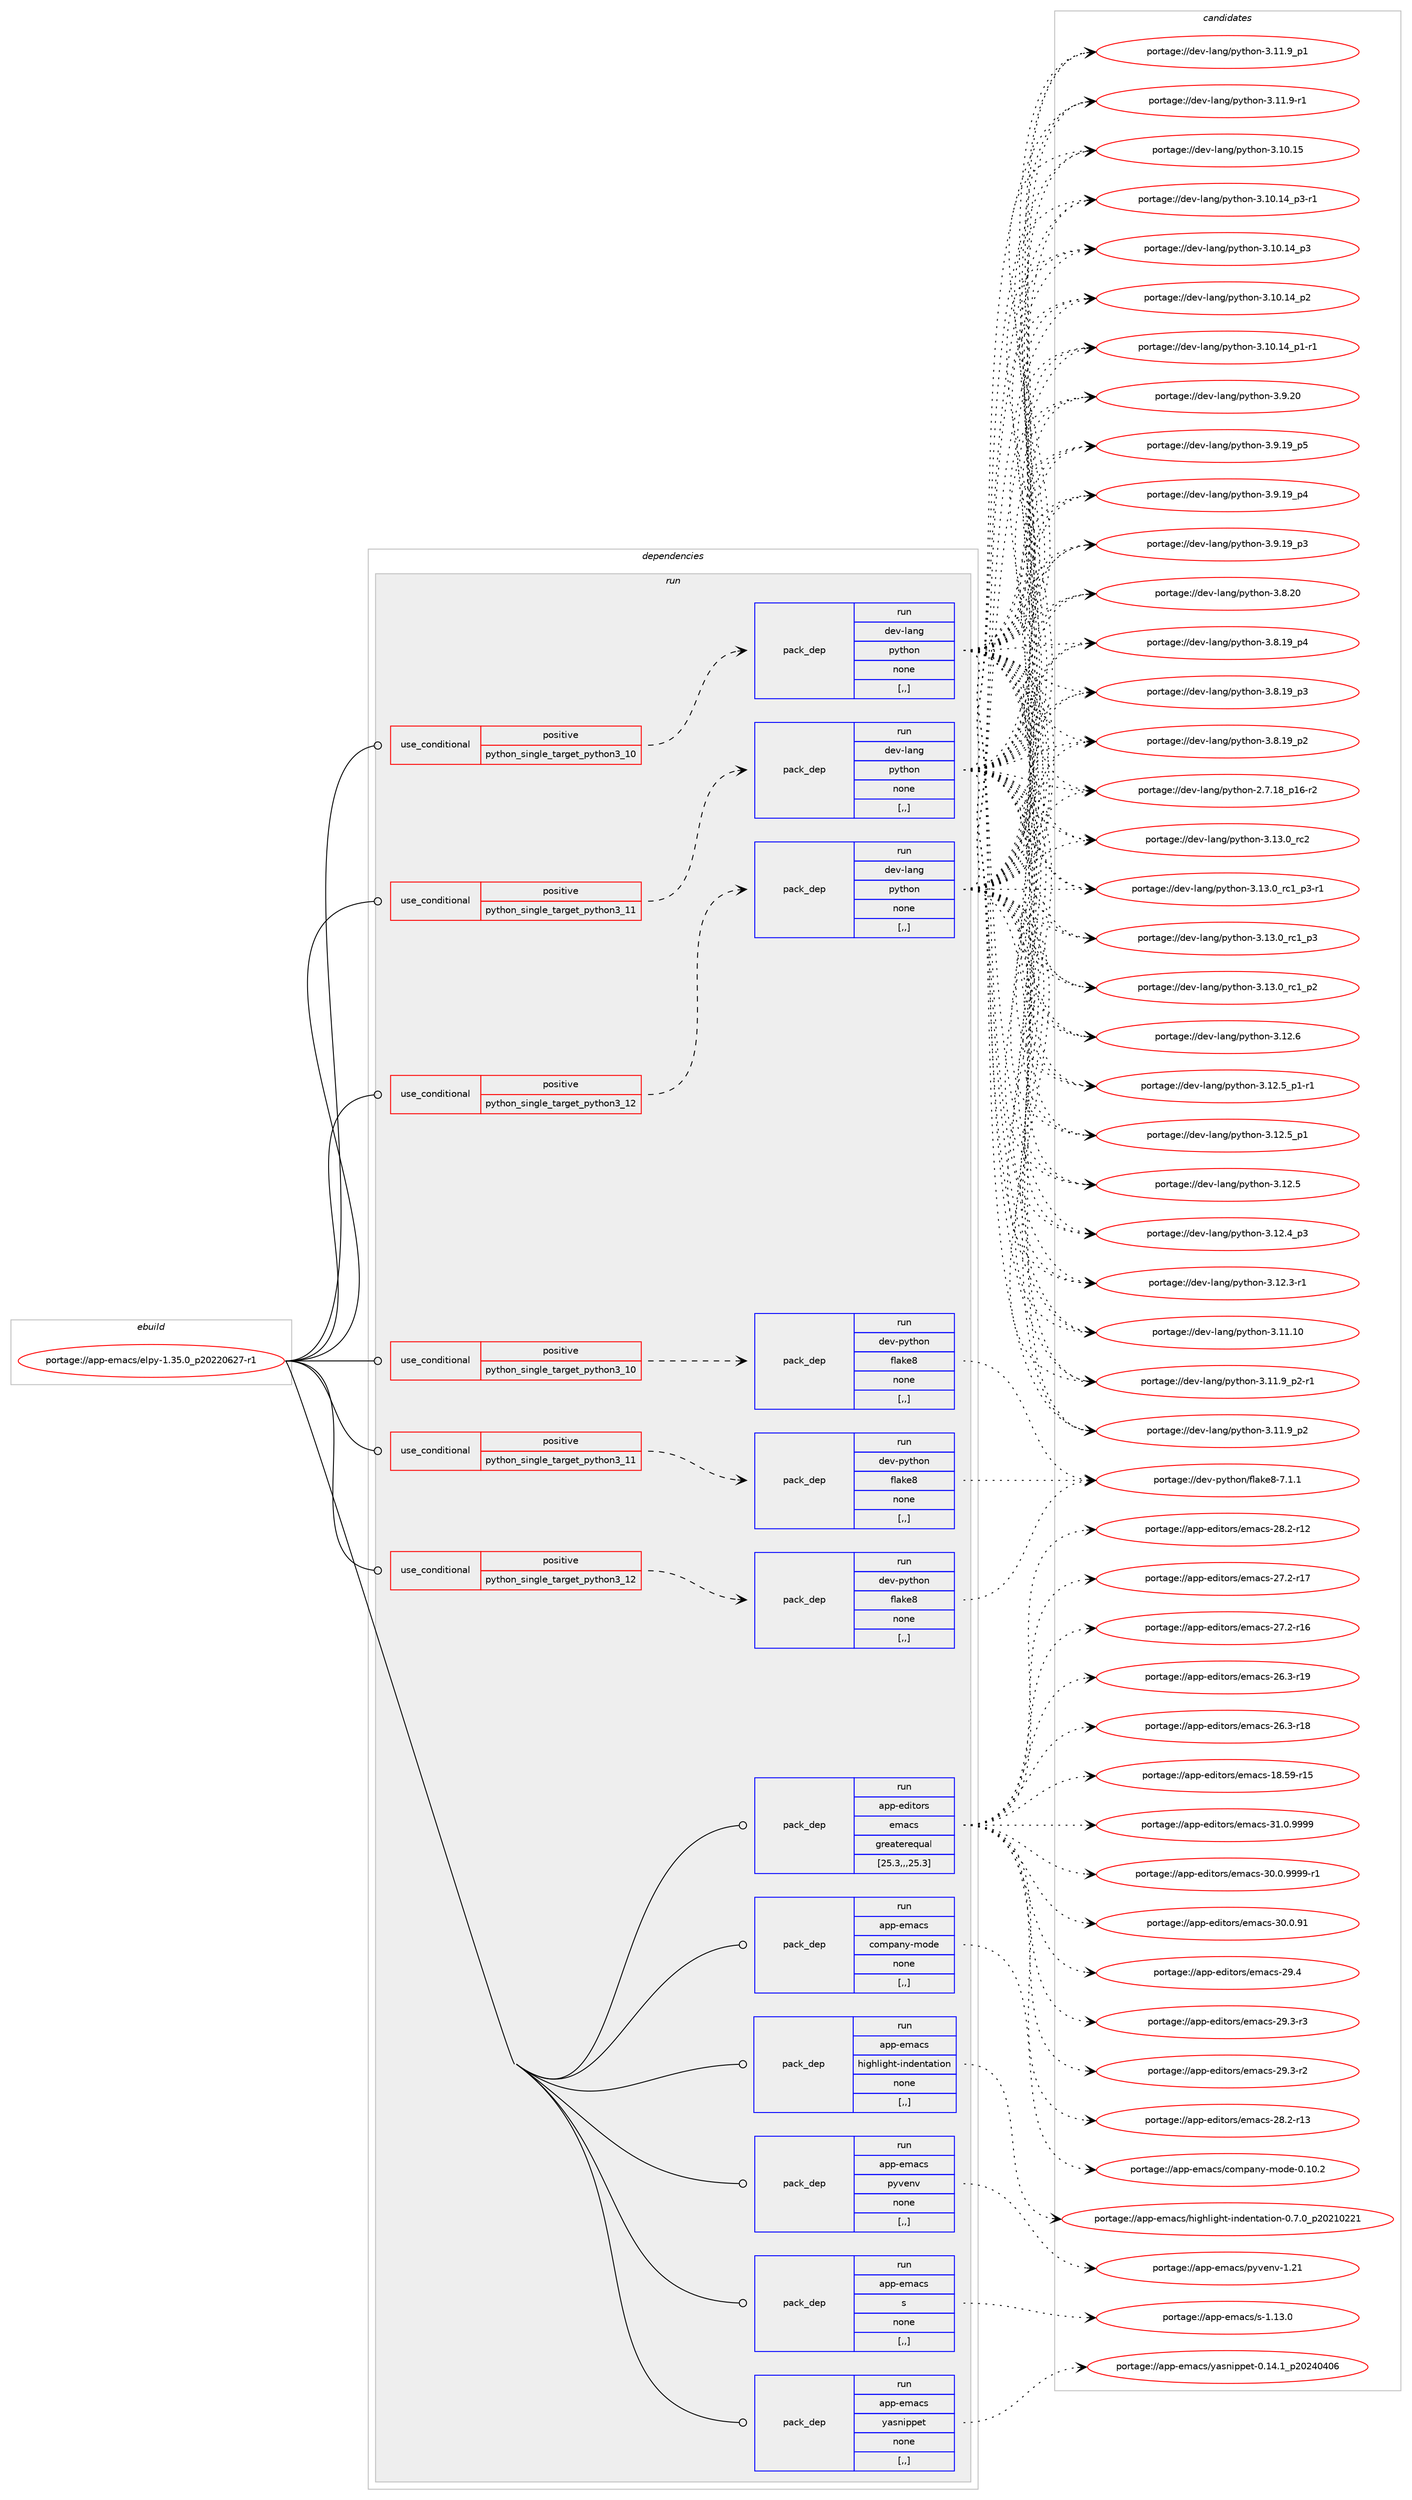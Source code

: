 digraph prolog {

# *************
# Graph options
# *************

newrank=true;
concentrate=true;
compound=true;
graph [rankdir=LR,fontname=Helvetica,fontsize=10,ranksep=1.5];#, ranksep=2.5, nodesep=0.2];
edge  [arrowhead=vee];
node  [fontname=Helvetica,fontsize=10];

# **********
# The ebuild
# **********

subgraph cluster_leftcol {
color=gray;
label=<<i>ebuild</i>>;
id [label="portage://app-emacs/elpy-1.35.0_p20220627-r1", color=red, width=4, href="../app-emacs/elpy-1.35.0_p20220627-r1.svg"];
}

# ****************
# The dependencies
# ****************

subgraph cluster_midcol {
color=gray;
label=<<i>dependencies</i>>;
subgraph cluster_compile {
fillcolor="#eeeeee";
style=filled;
label=<<i>compile</i>>;
}
subgraph cluster_compileandrun {
fillcolor="#eeeeee";
style=filled;
label=<<i>compile and run</i>>;
}
subgraph cluster_run {
fillcolor="#eeeeee";
style=filled;
label=<<i>run</i>>;
subgraph cond136080 {
dependency516355 [label=<<TABLE BORDER="0" CELLBORDER="1" CELLSPACING="0" CELLPADDING="4"><TR><TD ROWSPAN="3" CELLPADDING="10">use_conditional</TD></TR><TR><TD>positive</TD></TR><TR><TD>python_single_target_python3_10</TD></TR></TABLE>>, shape=none, color=red];
subgraph pack376525 {
dependency516356 [label=<<TABLE BORDER="0" CELLBORDER="1" CELLSPACING="0" CELLPADDING="4" WIDTH="220"><TR><TD ROWSPAN="6" CELLPADDING="30">pack_dep</TD></TR><TR><TD WIDTH="110">run</TD></TR><TR><TD>dev-lang</TD></TR><TR><TD>python</TD></TR><TR><TD>none</TD></TR><TR><TD>[,,]</TD></TR></TABLE>>, shape=none, color=blue];
}
dependency516355:e -> dependency516356:w [weight=20,style="dashed",arrowhead="vee"];
}
id:e -> dependency516355:w [weight=20,style="solid",arrowhead="odot"];
subgraph cond136081 {
dependency516357 [label=<<TABLE BORDER="0" CELLBORDER="1" CELLSPACING="0" CELLPADDING="4"><TR><TD ROWSPAN="3" CELLPADDING="10">use_conditional</TD></TR><TR><TD>positive</TD></TR><TR><TD>python_single_target_python3_10</TD></TR></TABLE>>, shape=none, color=red];
subgraph pack376526 {
dependency516358 [label=<<TABLE BORDER="0" CELLBORDER="1" CELLSPACING="0" CELLPADDING="4" WIDTH="220"><TR><TD ROWSPAN="6" CELLPADDING="30">pack_dep</TD></TR><TR><TD WIDTH="110">run</TD></TR><TR><TD>dev-python</TD></TR><TR><TD>flake8</TD></TR><TR><TD>none</TD></TR><TR><TD>[,,]</TD></TR></TABLE>>, shape=none, color=blue];
}
dependency516357:e -> dependency516358:w [weight=20,style="dashed",arrowhead="vee"];
}
id:e -> dependency516357:w [weight=20,style="solid",arrowhead="odot"];
subgraph cond136082 {
dependency516359 [label=<<TABLE BORDER="0" CELLBORDER="1" CELLSPACING="0" CELLPADDING="4"><TR><TD ROWSPAN="3" CELLPADDING="10">use_conditional</TD></TR><TR><TD>positive</TD></TR><TR><TD>python_single_target_python3_11</TD></TR></TABLE>>, shape=none, color=red];
subgraph pack376527 {
dependency516360 [label=<<TABLE BORDER="0" CELLBORDER="1" CELLSPACING="0" CELLPADDING="4" WIDTH="220"><TR><TD ROWSPAN="6" CELLPADDING="30">pack_dep</TD></TR><TR><TD WIDTH="110">run</TD></TR><TR><TD>dev-lang</TD></TR><TR><TD>python</TD></TR><TR><TD>none</TD></TR><TR><TD>[,,]</TD></TR></TABLE>>, shape=none, color=blue];
}
dependency516359:e -> dependency516360:w [weight=20,style="dashed",arrowhead="vee"];
}
id:e -> dependency516359:w [weight=20,style="solid",arrowhead="odot"];
subgraph cond136083 {
dependency516361 [label=<<TABLE BORDER="0" CELLBORDER="1" CELLSPACING="0" CELLPADDING="4"><TR><TD ROWSPAN="3" CELLPADDING="10">use_conditional</TD></TR><TR><TD>positive</TD></TR><TR><TD>python_single_target_python3_11</TD></TR></TABLE>>, shape=none, color=red];
subgraph pack376528 {
dependency516362 [label=<<TABLE BORDER="0" CELLBORDER="1" CELLSPACING="0" CELLPADDING="4" WIDTH="220"><TR><TD ROWSPAN="6" CELLPADDING="30">pack_dep</TD></TR><TR><TD WIDTH="110">run</TD></TR><TR><TD>dev-python</TD></TR><TR><TD>flake8</TD></TR><TR><TD>none</TD></TR><TR><TD>[,,]</TD></TR></TABLE>>, shape=none, color=blue];
}
dependency516361:e -> dependency516362:w [weight=20,style="dashed",arrowhead="vee"];
}
id:e -> dependency516361:w [weight=20,style="solid",arrowhead="odot"];
subgraph cond136084 {
dependency516363 [label=<<TABLE BORDER="0" CELLBORDER="1" CELLSPACING="0" CELLPADDING="4"><TR><TD ROWSPAN="3" CELLPADDING="10">use_conditional</TD></TR><TR><TD>positive</TD></TR><TR><TD>python_single_target_python3_12</TD></TR></TABLE>>, shape=none, color=red];
subgraph pack376529 {
dependency516364 [label=<<TABLE BORDER="0" CELLBORDER="1" CELLSPACING="0" CELLPADDING="4" WIDTH="220"><TR><TD ROWSPAN="6" CELLPADDING="30">pack_dep</TD></TR><TR><TD WIDTH="110">run</TD></TR><TR><TD>dev-lang</TD></TR><TR><TD>python</TD></TR><TR><TD>none</TD></TR><TR><TD>[,,]</TD></TR></TABLE>>, shape=none, color=blue];
}
dependency516363:e -> dependency516364:w [weight=20,style="dashed",arrowhead="vee"];
}
id:e -> dependency516363:w [weight=20,style="solid",arrowhead="odot"];
subgraph cond136085 {
dependency516365 [label=<<TABLE BORDER="0" CELLBORDER="1" CELLSPACING="0" CELLPADDING="4"><TR><TD ROWSPAN="3" CELLPADDING="10">use_conditional</TD></TR><TR><TD>positive</TD></TR><TR><TD>python_single_target_python3_12</TD></TR></TABLE>>, shape=none, color=red];
subgraph pack376530 {
dependency516366 [label=<<TABLE BORDER="0" CELLBORDER="1" CELLSPACING="0" CELLPADDING="4" WIDTH="220"><TR><TD ROWSPAN="6" CELLPADDING="30">pack_dep</TD></TR><TR><TD WIDTH="110">run</TD></TR><TR><TD>dev-python</TD></TR><TR><TD>flake8</TD></TR><TR><TD>none</TD></TR><TR><TD>[,,]</TD></TR></TABLE>>, shape=none, color=blue];
}
dependency516365:e -> dependency516366:w [weight=20,style="dashed",arrowhead="vee"];
}
id:e -> dependency516365:w [weight=20,style="solid",arrowhead="odot"];
subgraph pack376531 {
dependency516367 [label=<<TABLE BORDER="0" CELLBORDER="1" CELLSPACING="0" CELLPADDING="4" WIDTH="220"><TR><TD ROWSPAN="6" CELLPADDING="30">pack_dep</TD></TR><TR><TD WIDTH="110">run</TD></TR><TR><TD>app-editors</TD></TR><TR><TD>emacs</TD></TR><TR><TD>greaterequal</TD></TR><TR><TD>[25.3,,,25.3]</TD></TR></TABLE>>, shape=none, color=blue];
}
id:e -> dependency516367:w [weight=20,style="solid",arrowhead="odot"];
subgraph pack376532 {
dependency516368 [label=<<TABLE BORDER="0" CELLBORDER="1" CELLSPACING="0" CELLPADDING="4" WIDTH="220"><TR><TD ROWSPAN="6" CELLPADDING="30">pack_dep</TD></TR><TR><TD WIDTH="110">run</TD></TR><TR><TD>app-emacs</TD></TR><TR><TD>company-mode</TD></TR><TR><TD>none</TD></TR><TR><TD>[,,]</TD></TR></TABLE>>, shape=none, color=blue];
}
id:e -> dependency516368:w [weight=20,style="solid",arrowhead="odot"];
subgraph pack376533 {
dependency516369 [label=<<TABLE BORDER="0" CELLBORDER="1" CELLSPACING="0" CELLPADDING="4" WIDTH="220"><TR><TD ROWSPAN="6" CELLPADDING="30">pack_dep</TD></TR><TR><TD WIDTH="110">run</TD></TR><TR><TD>app-emacs</TD></TR><TR><TD>highlight-indentation</TD></TR><TR><TD>none</TD></TR><TR><TD>[,,]</TD></TR></TABLE>>, shape=none, color=blue];
}
id:e -> dependency516369:w [weight=20,style="solid",arrowhead="odot"];
subgraph pack376534 {
dependency516370 [label=<<TABLE BORDER="0" CELLBORDER="1" CELLSPACING="0" CELLPADDING="4" WIDTH="220"><TR><TD ROWSPAN="6" CELLPADDING="30">pack_dep</TD></TR><TR><TD WIDTH="110">run</TD></TR><TR><TD>app-emacs</TD></TR><TR><TD>pyvenv</TD></TR><TR><TD>none</TD></TR><TR><TD>[,,]</TD></TR></TABLE>>, shape=none, color=blue];
}
id:e -> dependency516370:w [weight=20,style="solid",arrowhead="odot"];
subgraph pack376535 {
dependency516371 [label=<<TABLE BORDER="0" CELLBORDER="1" CELLSPACING="0" CELLPADDING="4" WIDTH="220"><TR><TD ROWSPAN="6" CELLPADDING="30">pack_dep</TD></TR><TR><TD WIDTH="110">run</TD></TR><TR><TD>app-emacs</TD></TR><TR><TD>s</TD></TR><TR><TD>none</TD></TR><TR><TD>[,,]</TD></TR></TABLE>>, shape=none, color=blue];
}
id:e -> dependency516371:w [weight=20,style="solid",arrowhead="odot"];
subgraph pack376536 {
dependency516372 [label=<<TABLE BORDER="0" CELLBORDER="1" CELLSPACING="0" CELLPADDING="4" WIDTH="220"><TR><TD ROWSPAN="6" CELLPADDING="30">pack_dep</TD></TR><TR><TD WIDTH="110">run</TD></TR><TR><TD>app-emacs</TD></TR><TR><TD>yasnippet</TD></TR><TR><TD>none</TD></TR><TR><TD>[,,]</TD></TR></TABLE>>, shape=none, color=blue];
}
id:e -> dependency516372:w [weight=20,style="solid",arrowhead="odot"];
}
}

# **************
# The candidates
# **************

subgraph cluster_choices {
rank=same;
color=gray;
label=<<i>candidates</i>>;

subgraph choice376525 {
color=black;
nodesep=1;
choice10010111845108971101034711212111610411111045514649514648951149950 [label="portage://dev-lang/python-3.13.0_rc2", color=red, width=4,href="../dev-lang/python-3.13.0_rc2.svg"];
choice1001011184510897110103471121211161041111104551464951464895114994995112514511449 [label="portage://dev-lang/python-3.13.0_rc1_p3-r1", color=red, width=4,href="../dev-lang/python-3.13.0_rc1_p3-r1.svg"];
choice100101118451089711010347112121116104111110455146495146489511499499511251 [label="portage://dev-lang/python-3.13.0_rc1_p3", color=red, width=4,href="../dev-lang/python-3.13.0_rc1_p3.svg"];
choice100101118451089711010347112121116104111110455146495146489511499499511250 [label="portage://dev-lang/python-3.13.0_rc1_p2", color=red, width=4,href="../dev-lang/python-3.13.0_rc1_p2.svg"];
choice10010111845108971101034711212111610411111045514649504654 [label="portage://dev-lang/python-3.12.6", color=red, width=4,href="../dev-lang/python-3.12.6.svg"];
choice1001011184510897110103471121211161041111104551464950465395112494511449 [label="portage://dev-lang/python-3.12.5_p1-r1", color=red, width=4,href="../dev-lang/python-3.12.5_p1-r1.svg"];
choice100101118451089711010347112121116104111110455146495046539511249 [label="portage://dev-lang/python-3.12.5_p1", color=red, width=4,href="../dev-lang/python-3.12.5_p1.svg"];
choice10010111845108971101034711212111610411111045514649504653 [label="portage://dev-lang/python-3.12.5", color=red, width=4,href="../dev-lang/python-3.12.5.svg"];
choice100101118451089711010347112121116104111110455146495046529511251 [label="portage://dev-lang/python-3.12.4_p3", color=red, width=4,href="../dev-lang/python-3.12.4_p3.svg"];
choice100101118451089711010347112121116104111110455146495046514511449 [label="portage://dev-lang/python-3.12.3-r1", color=red, width=4,href="../dev-lang/python-3.12.3-r1.svg"];
choice1001011184510897110103471121211161041111104551464949464948 [label="portage://dev-lang/python-3.11.10", color=red, width=4,href="../dev-lang/python-3.11.10.svg"];
choice1001011184510897110103471121211161041111104551464949465795112504511449 [label="portage://dev-lang/python-3.11.9_p2-r1", color=red, width=4,href="../dev-lang/python-3.11.9_p2-r1.svg"];
choice100101118451089711010347112121116104111110455146494946579511250 [label="portage://dev-lang/python-3.11.9_p2", color=red, width=4,href="../dev-lang/python-3.11.9_p2.svg"];
choice100101118451089711010347112121116104111110455146494946579511249 [label="portage://dev-lang/python-3.11.9_p1", color=red, width=4,href="../dev-lang/python-3.11.9_p1.svg"];
choice100101118451089711010347112121116104111110455146494946574511449 [label="portage://dev-lang/python-3.11.9-r1", color=red, width=4,href="../dev-lang/python-3.11.9-r1.svg"];
choice1001011184510897110103471121211161041111104551464948464953 [label="portage://dev-lang/python-3.10.15", color=red, width=4,href="../dev-lang/python-3.10.15.svg"];
choice100101118451089711010347112121116104111110455146494846495295112514511449 [label="portage://dev-lang/python-3.10.14_p3-r1", color=red, width=4,href="../dev-lang/python-3.10.14_p3-r1.svg"];
choice10010111845108971101034711212111610411111045514649484649529511251 [label="portage://dev-lang/python-3.10.14_p3", color=red, width=4,href="../dev-lang/python-3.10.14_p3.svg"];
choice10010111845108971101034711212111610411111045514649484649529511250 [label="portage://dev-lang/python-3.10.14_p2", color=red, width=4,href="../dev-lang/python-3.10.14_p2.svg"];
choice100101118451089711010347112121116104111110455146494846495295112494511449 [label="portage://dev-lang/python-3.10.14_p1-r1", color=red, width=4,href="../dev-lang/python-3.10.14_p1-r1.svg"];
choice10010111845108971101034711212111610411111045514657465048 [label="portage://dev-lang/python-3.9.20", color=red, width=4,href="../dev-lang/python-3.9.20.svg"];
choice100101118451089711010347112121116104111110455146574649579511253 [label="portage://dev-lang/python-3.9.19_p5", color=red, width=4,href="../dev-lang/python-3.9.19_p5.svg"];
choice100101118451089711010347112121116104111110455146574649579511252 [label="portage://dev-lang/python-3.9.19_p4", color=red, width=4,href="../dev-lang/python-3.9.19_p4.svg"];
choice100101118451089711010347112121116104111110455146574649579511251 [label="portage://dev-lang/python-3.9.19_p3", color=red, width=4,href="../dev-lang/python-3.9.19_p3.svg"];
choice10010111845108971101034711212111610411111045514656465048 [label="portage://dev-lang/python-3.8.20", color=red, width=4,href="../dev-lang/python-3.8.20.svg"];
choice100101118451089711010347112121116104111110455146564649579511252 [label="portage://dev-lang/python-3.8.19_p4", color=red, width=4,href="../dev-lang/python-3.8.19_p4.svg"];
choice100101118451089711010347112121116104111110455146564649579511251 [label="portage://dev-lang/python-3.8.19_p3", color=red, width=4,href="../dev-lang/python-3.8.19_p3.svg"];
choice100101118451089711010347112121116104111110455146564649579511250 [label="portage://dev-lang/python-3.8.19_p2", color=red, width=4,href="../dev-lang/python-3.8.19_p2.svg"];
choice100101118451089711010347112121116104111110455046554649569511249544511450 [label="portage://dev-lang/python-2.7.18_p16-r2", color=red, width=4,href="../dev-lang/python-2.7.18_p16-r2.svg"];
dependency516356:e -> choice10010111845108971101034711212111610411111045514649514648951149950:w [style=dotted,weight="100"];
dependency516356:e -> choice1001011184510897110103471121211161041111104551464951464895114994995112514511449:w [style=dotted,weight="100"];
dependency516356:e -> choice100101118451089711010347112121116104111110455146495146489511499499511251:w [style=dotted,weight="100"];
dependency516356:e -> choice100101118451089711010347112121116104111110455146495146489511499499511250:w [style=dotted,weight="100"];
dependency516356:e -> choice10010111845108971101034711212111610411111045514649504654:w [style=dotted,weight="100"];
dependency516356:e -> choice1001011184510897110103471121211161041111104551464950465395112494511449:w [style=dotted,weight="100"];
dependency516356:e -> choice100101118451089711010347112121116104111110455146495046539511249:w [style=dotted,weight="100"];
dependency516356:e -> choice10010111845108971101034711212111610411111045514649504653:w [style=dotted,weight="100"];
dependency516356:e -> choice100101118451089711010347112121116104111110455146495046529511251:w [style=dotted,weight="100"];
dependency516356:e -> choice100101118451089711010347112121116104111110455146495046514511449:w [style=dotted,weight="100"];
dependency516356:e -> choice1001011184510897110103471121211161041111104551464949464948:w [style=dotted,weight="100"];
dependency516356:e -> choice1001011184510897110103471121211161041111104551464949465795112504511449:w [style=dotted,weight="100"];
dependency516356:e -> choice100101118451089711010347112121116104111110455146494946579511250:w [style=dotted,weight="100"];
dependency516356:e -> choice100101118451089711010347112121116104111110455146494946579511249:w [style=dotted,weight="100"];
dependency516356:e -> choice100101118451089711010347112121116104111110455146494946574511449:w [style=dotted,weight="100"];
dependency516356:e -> choice1001011184510897110103471121211161041111104551464948464953:w [style=dotted,weight="100"];
dependency516356:e -> choice100101118451089711010347112121116104111110455146494846495295112514511449:w [style=dotted,weight="100"];
dependency516356:e -> choice10010111845108971101034711212111610411111045514649484649529511251:w [style=dotted,weight="100"];
dependency516356:e -> choice10010111845108971101034711212111610411111045514649484649529511250:w [style=dotted,weight="100"];
dependency516356:e -> choice100101118451089711010347112121116104111110455146494846495295112494511449:w [style=dotted,weight="100"];
dependency516356:e -> choice10010111845108971101034711212111610411111045514657465048:w [style=dotted,weight="100"];
dependency516356:e -> choice100101118451089711010347112121116104111110455146574649579511253:w [style=dotted,weight="100"];
dependency516356:e -> choice100101118451089711010347112121116104111110455146574649579511252:w [style=dotted,weight="100"];
dependency516356:e -> choice100101118451089711010347112121116104111110455146574649579511251:w [style=dotted,weight="100"];
dependency516356:e -> choice10010111845108971101034711212111610411111045514656465048:w [style=dotted,weight="100"];
dependency516356:e -> choice100101118451089711010347112121116104111110455146564649579511252:w [style=dotted,weight="100"];
dependency516356:e -> choice100101118451089711010347112121116104111110455146564649579511251:w [style=dotted,weight="100"];
dependency516356:e -> choice100101118451089711010347112121116104111110455146564649579511250:w [style=dotted,weight="100"];
dependency516356:e -> choice100101118451089711010347112121116104111110455046554649569511249544511450:w [style=dotted,weight="100"];
}
subgraph choice376526 {
color=black;
nodesep=1;
choice10010111845112121116104111110471021089710710156455546494649 [label="portage://dev-python/flake8-7.1.1", color=red, width=4,href="../dev-python/flake8-7.1.1.svg"];
dependency516358:e -> choice10010111845112121116104111110471021089710710156455546494649:w [style=dotted,weight="100"];
}
subgraph choice376527 {
color=black;
nodesep=1;
choice10010111845108971101034711212111610411111045514649514648951149950 [label="portage://dev-lang/python-3.13.0_rc2", color=red, width=4,href="../dev-lang/python-3.13.0_rc2.svg"];
choice1001011184510897110103471121211161041111104551464951464895114994995112514511449 [label="portage://dev-lang/python-3.13.0_rc1_p3-r1", color=red, width=4,href="../dev-lang/python-3.13.0_rc1_p3-r1.svg"];
choice100101118451089711010347112121116104111110455146495146489511499499511251 [label="portage://dev-lang/python-3.13.0_rc1_p3", color=red, width=4,href="../dev-lang/python-3.13.0_rc1_p3.svg"];
choice100101118451089711010347112121116104111110455146495146489511499499511250 [label="portage://dev-lang/python-3.13.0_rc1_p2", color=red, width=4,href="../dev-lang/python-3.13.0_rc1_p2.svg"];
choice10010111845108971101034711212111610411111045514649504654 [label="portage://dev-lang/python-3.12.6", color=red, width=4,href="../dev-lang/python-3.12.6.svg"];
choice1001011184510897110103471121211161041111104551464950465395112494511449 [label="portage://dev-lang/python-3.12.5_p1-r1", color=red, width=4,href="../dev-lang/python-3.12.5_p1-r1.svg"];
choice100101118451089711010347112121116104111110455146495046539511249 [label="portage://dev-lang/python-3.12.5_p1", color=red, width=4,href="../dev-lang/python-3.12.5_p1.svg"];
choice10010111845108971101034711212111610411111045514649504653 [label="portage://dev-lang/python-3.12.5", color=red, width=4,href="../dev-lang/python-3.12.5.svg"];
choice100101118451089711010347112121116104111110455146495046529511251 [label="portage://dev-lang/python-3.12.4_p3", color=red, width=4,href="../dev-lang/python-3.12.4_p3.svg"];
choice100101118451089711010347112121116104111110455146495046514511449 [label="portage://dev-lang/python-3.12.3-r1", color=red, width=4,href="../dev-lang/python-3.12.3-r1.svg"];
choice1001011184510897110103471121211161041111104551464949464948 [label="portage://dev-lang/python-3.11.10", color=red, width=4,href="../dev-lang/python-3.11.10.svg"];
choice1001011184510897110103471121211161041111104551464949465795112504511449 [label="portage://dev-lang/python-3.11.9_p2-r1", color=red, width=4,href="../dev-lang/python-3.11.9_p2-r1.svg"];
choice100101118451089711010347112121116104111110455146494946579511250 [label="portage://dev-lang/python-3.11.9_p2", color=red, width=4,href="../dev-lang/python-3.11.9_p2.svg"];
choice100101118451089711010347112121116104111110455146494946579511249 [label="portage://dev-lang/python-3.11.9_p1", color=red, width=4,href="../dev-lang/python-3.11.9_p1.svg"];
choice100101118451089711010347112121116104111110455146494946574511449 [label="portage://dev-lang/python-3.11.9-r1", color=red, width=4,href="../dev-lang/python-3.11.9-r1.svg"];
choice1001011184510897110103471121211161041111104551464948464953 [label="portage://dev-lang/python-3.10.15", color=red, width=4,href="../dev-lang/python-3.10.15.svg"];
choice100101118451089711010347112121116104111110455146494846495295112514511449 [label="portage://dev-lang/python-3.10.14_p3-r1", color=red, width=4,href="../dev-lang/python-3.10.14_p3-r1.svg"];
choice10010111845108971101034711212111610411111045514649484649529511251 [label="portage://dev-lang/python-3.10.14_p3", color=red, width=4,href="../dev-lang/python-3.10.14_p3.svg"];
choice10010111845108971101034711212111610411111045514649484649529511250 [label="portage://dev-lang/python-3.10.14_p2", color=red, width=4,href="../dev-lang/python-3.10.14_p2.svg"];
choice100101118451089711010347112121116104111110455146494846495295112494511449 [label="portage://dev-lang/python-3.10.14_p1-r1", color=red, width=4,href="../dev-lang/python-3.10.14_p1-r1.svg"];
choice10010111845108971101034711212111610411111045514657465048 [label="portage://dev-lang/python-3.9.20", color=red, width=4,href="../dev-lang/python-3.9.20.svg"];
choice100101118451089711010347112121116104111110455146574649579511253 [label="portage://dev-lang/python-3.9.19_p5", color=red, width=4,href="../dev-lang/python-3.9.19_p5.svg"];
choice100101118451089711010347112121116104111110455146574649579511252 [label="portage://dev-lang/python-3.9.19_p4", color=red, width=4,href="../dev-lang/python-3.9.19_p4.svg"];
choice100101118451089711010347112121116104111110455146574649579511251 [label="portage://dev-lang/python-3.9.19_p3", color=red, width=4,href="../dev-lang/python-3.9.19_p3.svg"];
choice10010111845108971101034711212111610411111045514656465048 [label="portage://dev-lang/python-3.8.20", color=red, width=4,href="../dev-lang/python-3.8.20.svg"];
choice100101118451089711010347112121116104111110455146564649579511252 [label="portage://dev-lang/python-3.8.19_p4", color=red, width=4,href="../dev-lang/python-3.8.19_p4.svg"];
choice100101118451089711010347112121116104111110455146564649579511251 [label="portage://dev-lang/python-3.8.19_p3", color=red, width=4,href="../dev-lang/python-3.8.19_p3.svg"];
choice100101118451089711010347112121116104111110455146564649579511250 [label="portage://dev-lang/python-3.8.19_p2", color=red, width=4,href="../dev-lang/python-3.8.19_p2.svg"];
choice100101118451089711010347112121116104111110455046554649569511249544511450 [label="portage://dev-lang/python-2.7.18_p16-r2", color=red, width=4,href="../dev-lang/python-2.7.18_p16-r2.svg"];
dependency516360:e -> choice10010111845108971101034711212111610411111045514649514648951149950:w [style=dotted,weight="100"];
dependency516360:e -> choice1001011184510897110103471121211161041111104551464951464895114994995112514511449:w [style=dotted,weight="100"];
dependency516360:e -> choice100101118451089711010347112121116104111110455146495146489511499499511251:w [style=dotted,weight="100"];
dependency516360:e -> choice100101118451089711010347112121116104111110455146495146489511499499511250:w [style=dotted,weight="100"];
dependency516360:e -> choice10010111845108971101034711212111610411111045514649504654:w [style=dotted,weight="100"];
dependency516360:e -> choice1001011184510897110103471121211161041111104551464950465395112494511449:w [style=dotted,weight="100"];
dependency516360:e -> choice100101118451089711010347112121116104111110455146495046539511249:w [style=dotted,weight="100"];
dependency516360:e -> choice10010111845108971101034711212111610411111045514649504653:w [style=dotted,weight="100"];
dependency516360:e -> choice100101118451089711010347112121116104111110455146495046529511251:w [style=dotted,weight="100"];
dependency516360:e -> choice100101118451089711010347112121116104111110455146495046514511449:w [style=dotted,weight="100"];
dependency516360:e -> choice1001011184510897110103471121211161041111104551464949464948:w [style=dotted,weight="100"];
dependency516360:e -> choice1001011184510897110103471121211161041111104551464949465795112504511449:w [style=dotted,weight="100"];
dependency516360:e -> choice100101118451089711010347112121116104111110455146494946579511250:w [style=dotted,weight="100"];
dependency516360:e -> choice100101118451089711010347112121116104111110455146494946579511249:w [style=dotted,weight="100"];
dependency516360:e -> choice100101118451089711010347112121116104111110455146494946574511449:w [style=dotted,weight="100"];
dependency516360:e -> choice1001011184510897110103471121211161041111104551464948464953:w [style=dotted,weight="100"];
dependency516360:e -> choice100101118451089711010347112121116104111110455146494846495295112514511449:w [style=dotted,weight="100"];
dependency516360:e -> choice10010111845108971101034711212111610411111045514649484649529511251:w [style=dotted,weight="100"];
dependency516360:e -> choice10010111845108971101034711212111610411111045514649484649529511250:w [style=dotted,weight="100"];
dependency516360:e -> choice100101118451089711010347112121116104111110455146494846495295112494511449:w [style=dotted,weight="100"];
dependency516360:e -> choice10010111845108971101034711212111610411111045514657465048:w [style=dotted,weight="100"];
dependency516360:e -> choice100101118451089711010347112121116104111110455146574649579511253:w [style=dotted,weight="100"];
dependency516360:e -> choice100101118451089711010347112121116104111110455146574649579511252:w [style=dotted,weight="100"];
dependency516360:e -> choice100101118451089711010347112121116104111110455146574649579511251:w [style=dotted,weight="100"];
dependency516360:e -> choice10010111845108971101034711212111610411111045514656465048:w [style=dotted,weight="100"];
dependency516360:e -> choice100101118451089711010347112121116104111110455146564649579511252:w [style=dotted,weight="100"];
dependency516360:e -> choice100101118451089711010347112121116104111110455146564649579511251:w [style=dotted,weight="100"];
dependency516360:e -> choice100101118451089711010347112121116104111110455146564649579511250:w [style=dotted,weight="100"];
dependency516360:e -> choice100101118451089711010347112121116104111110455046554649569511249544511450:w [style=dotted,weight="100"];
}
subgraph choice376528 {
color=black;
nodesep=1;
choice10010111845112121116104111110471021089710710156455546494649 [label="portage://dev-python/flake8-7.1.1", color=red, width=4,href="../dev-python/flake8-7.1.1.svg"];
dependency516362:e -> choice10010111845112121116104111110471021089710710156455546494649:w [style=dotted,weight="100"];
}
subgraph choice376529 {
color=black;
nodesep=1;
choice10010111845108971101034711212111610411111045514649514648951149950 [label="portage://dev-lang/python-3.13.0_rc2", color=red, width=4,href="../dev-lang/python-3.13.0_rc2.svg"];
choice1001011184510897110103471121211161041111104551464951464895114994995112514511449 [label="portage://dev-lang/python-3.13.0_rc1_p3-r1", color=red, width=4,href="../dev-lang/python-3.13.0_rc1_p3-r1.svg"];
choice100101118451089711010347112121116104111110455146495146489511499499511251 [label="portage://dev-lang/python-3.13.0_rc1_p3", color=red, width=4,href="../dev-lang/python-3.13.0_rc1_p3.svg"];
choice100101118451089711010347112121116104111110455146495146489511499499511250 [label="portage://dev-lang/python-3.13.0_rc1_p2", color=red, width=4,href="../dev-lang/python-3.13.0_rc1_p2.svg"];
choice10010111845108971101034711212111610411111045514649504654 [label="portage://dev-lang/python-3.12.6", color=red, width=4,href="../dev-lang/python-3.12.6.svg"];
choice1001011184510897110103471121211161041111104551464950465395112494511449 [label="portage://dev-lang/python-3.12.5_p1-r1", color=red, width=4,href="../dev-lang/python-3.12.5_p1-r1.svg"];
choice100101118451089711010347112121116104111110455146495046539511249 [label="portage://dev-lang/python-3.12.5_p1", color=red, width=4,href="../dev-lang/python-3.12.5_p1.svg"];
choice10010111845108971101034711212111610411111045514649504653 [label="portage://dev-lang/python-3.12.5", color=red, width=4,href="../dev-lang/python-3.12.5.svg"];
choice100101118451089711010347112121116104111110455146495046529511251 [label="portage://dev-lang/python-3.12.4_p3", color=red, width=4,href="../dev-lang/python-3.12.4_p3.svg"];
choice100101118451089711010347112121116104111110455146495046514511449 [label="portage://dev-lang/python-3.12.3-r1", color=red, width=4,href="../dev-lang/python-3.12.3-r1.svg"];
choice1001011184510897110103471121211161041111104551464949464948 [label="portage://dev-lang/python-3.11.10", color=red, width=4,href="../dev-lang/python-3.11.10.svg"];
choice1001011184510897110103471121211161041111104551464949465795112504511449 [label="portage://dev-lang/python-3.11.9_p2-r1", color=red, width=4,href="../dev-lang/python-3.11.9_p2-r1.svg"];
choice100101118451089711010347112121116104111110455146494946579511250 [label="portage://dev-lang/python-3.11.9_p2", color=red, width=4,href="../dev-lang/python-3.11.9_p2.svg"];
choice100101118451089711010347112121116104111110455146494946579511249 [label="portage://dev-lang/python-3.11.9_p1", color=red, width=4,href="../dev-lang/python-3.11.9_p1.svg"];
choice100101118451089711010347112121116104111110455146494946574511449 [label="portage://dev-lang/python-3.11.9-r1", color=red, width=4,href="../dev-lang/python-3.11.9-r1.svg"];
choice1001011184510897110103471121211161041111104551464948464953 [label="portage://dev-lang/python-3.10.15", color=red, width=4,href="../dev-lang/python-3.10.15.svg"];
choice100101118451089711010347112121116104111110455146494846495295112514511449 [label="portage://dev-lang/python-3.10.14_p3-r1", color=red, width=4,href="../dev-lang/python-3.10.14_p3-r1.svg"];
choice10010111845108971101034711212111610411111045514649484649529511251 [label="portage://dev-lang/python-3.10.14_p3", color=red, width=4,href="../dev-lang/python-3.10.14_p3.svg"];
choice10010111845108971101034711212111610411111045514649484649529511250 [label="portage://dev-lang/python-3.10.14_p2", color=red, width=4,href="../dev-lang/python-3.10.14_p2.svg"];
choice100101118451089711010347112121116104111110455146494846495295112494511449 [label="portage://dev-lang/python-3.10.14_p1-r1", color=red, width=4,href="../dev-lang/python-3.10.14_p1-r1.svg"];
choice10010111845108971101034711212111610411111045514657465048 [label="portage://dev-lang/python-3.9.20", color=red, width=4,href="../dev-lang/python-3.9.20.svg"];
choice100101118451089711010347112121116104111110455146574649579511253 [label="portage://dev-lang/python-3.9.19_p5", color=red, width=4,href="../dev-lang/python-3.9.19_p5.svg"];
choice100101118451089711010347112121116104111110455146574649579511252 [label="portage://dev-lang/python-3.9.19_p4", color=red, width=4,href="../dev-lang/python-3.9.19_p4.svg"];
choice100101118451089711010347112121116104111110455146574649579511251 [label="portage://dev-lang/python-3.9.19_p3", color=red, width=4,href="../dev-lang/python-3.9.19_p3.svg"];
choice10010111845108971101034711212111610411111045514656465048 [label="portage://dev-lang/python-3.8.20", color=red, width=4,href="../dev-lang/python-3.8.20.svg"];
choice100101118451089711010347112121116104111110455146564649579511252 [label="portage://dev-lang/python-3.8.19_p4", color=red, width=4,href="../dev-lang/python-3.8.19_p4.svg"];
choice100101118451089711010347112121116104111110455146564649579511251 [label="portage://dev-lang/python-3.8.19_p3", color=red, width=4,href="../dev-lang/python-3.8.19_p3.svg"];
choice100101118451089711010347112121116104111110455146564649579511250 [label="portage://dev-lang/python-3.8.19_p2", color=red, width=4,href="../dev-lang/python-3.8.19_p2.svg"];
choice100101118451089711010347112121116104111110455046554649569511249544511450 [label="portage://dev-lang/python-2.7.18_p16-r2", color=red, width=4,href="../dev-lang/python-2.7.18_p16-r2.svg"];
dependency516364:e -> choice10010111845108971101034711212111610411111045514649514648951149950:w [style=dotted,weight="100"];
dependency516364:e -> choice1001011184510897110103471121211161041111104551464951464895114994995112514511449:w [style=dotted,weight="100"];
dependency516364:e -> choice100101118451089711010347112121116104111110455146495146489511499499511251:w [style=dotted,weight="100"];
dependency516364:e -> choice100101118451089711010347112121116104111110455146495146489511499499511250:w [style=dotted,weight="100"];
dependency516364:e -> choice10010111845108971101034711212111610411111045514649504654:w [style=dotted,weight="100"];
dependency516364:e -> choice1001011184510897110103471121211161041111104551464950465395112494511449:w [style=dotted,weight="100"];
dependency516364:e -> choice100101118451089711010347112121116104111110455146495046539511249:w [style=dotted,weight="100"];
dependency516364:e -> choice10010111845108971101034711212111610411111045514649504653:w [style=dotted,weight="100"];
dependency516364:e -> choice100101118451089711010347112121116104111110455146495046529511251:w [style=dotted,weight="100"];
dependency516364:e -> choice100101118451089711010347112121116104111110455146495046514511449:w [style=dotted,weight="100"];
dependency516364:e -> choice1001011184510897110103471121211161041111104551464949464948:w [style=dotted,weight="100"];
dependency516364:e -> choice1001011184510897110103471121211161041111104551464949465795112504511449:w [style=dotted,weight="100"];
dependency516364:e -> choice100101118451089711010347112121116104111110455146494946579511250:w [style=dotted,weight="100"];
dependency516364:e -> choice100101118451089711010347112121116104111110455146494946579511249:w [style=dotted,weight="100"];
dependency516364:e -> choice100101118451089711010347112121116104111110455146494946574511449:w [style=dotted,weight="100"];
dependency516364:e -> choice1001011184510897110103471121211161041111104551464948464953:w [style=dotted,weight="100"];
dependency516364:e -> choice100101118451089711010347112121116104111110455146494846495295112514511449:w [style=dotted,weight="100"];
dependency516364:e -> choice10010111845108971101034711212111610411111045514649484649529511251:w [style=dotted,weight="100"];
dependency516364:e -> choice10010111845108971101034711212111610411111045514649484649529511250:w [style=dotted,weight="100"];
dependency516364:e -> choice100101118451089711010347112121116104111110455146494846495295112494511449:w [style=dotted,weight="100"];
dependency516364:e -> choice10010111845108971101034711212111610411111045514657465048:w [style=dotted,weight="100"];
dependency516364:e -> choice100101118451089711010347112121116104111110455146574649579511253:w [style=dotted,weight="100"];
dependency516364:e -> choice100101118451089711010347112121116104111110455146574649579511252:w [style=dotted,weight="100"];
dependency516364:e -> choice100101118451089711010347112121116104111110455146574649579511251:w [style=dotted,weight="100"];
dependency516364:e -> choice10010111845108971101034711212111610411111045514656465048:w [style=dotted,weight="100"];
dependency516364:e -> choice100101118451089711010347112121116104111110455146564649579511252:w [style=dotted,weight="100"];
dependency516364:e -> choice100101118451089711010347112121116104111110455146564649579511251:w [style=dotted,weight="100"];
dependency516364:e -> choice100101118451089711010347112121116104111110455146564649579511250:w [style=dotted,weight="100"];
dependency516364:e -> choice100101118451089711010347112121116104111110455046554649569511249544511450:w [style=dotted,weight="100"];
}
subgraph choice376530 {
color=black;
nodesep=1;
choice10010111845112121116104111110471021089710710156455546494649 [label="portage://dev-python/flake8-7.1.1", color=red, width=4,href="../dev-python/flake8-7.1.1.svg"];
dependency516366:e -> choice10010111845112121116104111110471021089710710156455546494649:w [style=dotted,weight="100"];
}
subgraph choice376531 {
color=black;
nodesep=1;
choice971121124510110010511611111411547101109979911545514946484657575757 [label="portage://app-editors/emacs-31.0.9999", color=red, width=4,href="../app-editors/emacs-31.0.9999.svg"];
choice9711211245101100105116111114115471011099799115455148464846575757574511449 [label="portage://app-editors/emacs-30.0.9999-r1", color=red, width=4,href="../app-editors/emacs-30.0.9999-r1.svg"];
choice97112112451011001051161111141154710110997991154551484648465749 [label="portage://app-editors/emacs-30.0.91", color=red, width=4,href="../app-editors/emacs-30.0.91.svg"];
choice97112112451011001051161111141154710110997991154550574652 [label="portage://app-editors/emacs-29.4", color=red, width=4,href="../app-editors/emacs-29.4.svg"];
choice971121124510110010511611111411547101109979911545505746514511451 [label="portage://app-editors/emacs-29.3-r3", color=red, width=4,href="../app-editors/emacs-29.3-r3.svg"];
choice971121124510110010511611111411547101109979911545505746514511450 [label="portage://app-editors/emacs-29.3-r2", color=red, width=4,href="../app-editors/emacs-29.3-r2.svg"];
choice97112112451011001051161111141154710110997991154550564650451144951 [label="portage://app-editors/emacs-28.2-r13", color=red, width=4,href="../app-editors/emacs-28.2-r13.svg"];
choice97112112451011001051161111141154710110997991154550564650451144950 [label="portage://app-editors/emacs-28.2-r12", color=red, width=4,href="../app-editors/emacs-28.2-r12.svg"];
choice97112112451011001051161111141154710110997991154550554650451144955 [label="portage://app-editors/emacs-27.2-r17", color=red, width=4,href="../app-editors/emacs-27.2-r17.svg"];
choice97112112451011001051161111141154710110997991154550554650451144954 [label="portage://app-editors/emacs-27.2-r16", color=red, width=4,href="../app-editors/emacs-27.2-r16.svg"];
choice97112112451011001051161111141154710110997991154550544651451144957 [label="portage://app-editors/emacs-26.3-r19", color=red, width=4,href="../app-editors/emacs-26.3-r19.svg"];
choice97112112451011001051161111141154710110997991154550544651451144956 [label="portage://app-editors/emacs-26.3-r18", color=red, width=4,href="../app-editors/emacs-26.3-r18.svg"];
choice9711211245101100105116111114115471011099799115454956465357451144953 [label="portage://app-editors/emacs-18.59-r15", color=red, width=4,href="../app-editors/emacs-18.59-r15.svg"];
dependency516367:e -> choice971121124510110010511611111411547101109979911545514946484657575757:w [style=dotted,weight="100"];
dependency516367:e -> choice9711211245101100105116111114115471011099799115455148464846575757574511449:w [style=dotted,weight="100"];
dependency516367:e -> choice97112112451011001051161111141154710110997991154551484648465749:w [style=dotted,weight="100"];
dependency516367:e -> choice97112112451011001051161111141154710110997991154550574652:w [style=dotted,weight="100"];
dependency516367:e -> choice971121124510110010511611111411547101109979911545505746514511451:w [style=dotted,weight="100"];
dependency516367:e -> choice971121124510110010511611111411547101109979911545505746514511450:w [style=dotted,weight="100"];
dependency516367:e -> choice97112112451011001051161111141154710110997991154550564650451144951:w [style=dotted,weight="100"];
dependency516367:e -> choice97112112451011001051161111141154710110997991154550564650451144950:w [style=dotted,weight="100"];
dependency516367:e -> choice97112112451011001051161111141154710110997991154550554650451144955:w [style=dotted,weight="100"];
dependency516367:e -> choice97112112451011001051161111141154710110997991154550554650451144954:w [style=dotted,weight="100"];
dependency516367:e -> choice97112112451011001051161111141154710110997991154550544651451144957:w [style=dotted,weight="100"];
dependency516367:e -> choice97112112451011001051161111141154710110997991154550544651451144956:w [style=dotted,weight="100"];
dependency516367:e -> choice9711211245101100105116111114115471011099799115454956465357451144953:w [style=dotted,weight="100"];
}
subgraph choice376532 {
color=black;
nodesep=1;
choice971121124510110997991154799111109112971101214510911110010145484649484650 [label="portage://app-emacs/company-mode-0.10.2", color=red, width=4,href="../app-emacs/company-mode-0.10.2.svg"];
dependency516368:e -> choice971121124510110997991154799111109112971101214510911110010145484649484650:w [style=dotted,weight="100"];
}
subgraph choice376533 {
color=black;
nodesep=1;
choice97112112451011099799115471041051031041081051031041164510511010010111011697116105111110454846554648951125048504948505049 [label="portage://app-emacs/highlight-indentation-0.7.0_p20210221", color=red, width=4,href="../app-emacs/highlight-indentation-0.7.0_p20210221.svg"];
dependency516369:e -> choice97112112451011099799115471041051031041081051031041164510511010010111011697116105111110454846554648951125048504948505049:w [style=dotted,weight="100"];
}
subgraph choice376534 {
color=black;
nodesep=1;
choice97112112451011099799115471121211181011101184549465049 [label="portage://app-emacs/pyvenv-1.21", color=red, width=4,href="../app-emacs/pyvenv-1.21.svg"];
dependency516370:e -> choice97112112451011099799115471121211181011101184549465049:w [style=dotted,weight="100"];
}
subgraph choice376535 {
color=black;
nodesep=1;
choice971121124510110997991154711545494649514648 [label="portage://app-emacs/s-1.13.0", color=red, width=4,href="../app-emacs/s-1.13.0.svg"];
dependency516371:e -> choice971121124510110997991154711545494649514648:w [style=dotted,weight="100"];
}
subgraph choice376536 {
color=black;
nodesep=1;
choice97112112451011099799115471219711511010511211210111645484649524649951125048505248524854 [label="portage://app-emacs/yasnippet-0.14.1_p20240406", color=red, width=4,href="../app-emacs/yasnippet-0.14.1_p20240406.svg"];
dependency516372:e -> choice97112112451011099799115471219711511010511211210111645484649524649951125048505248524854:w [style=dotted,weight="100"];
}
}

}
